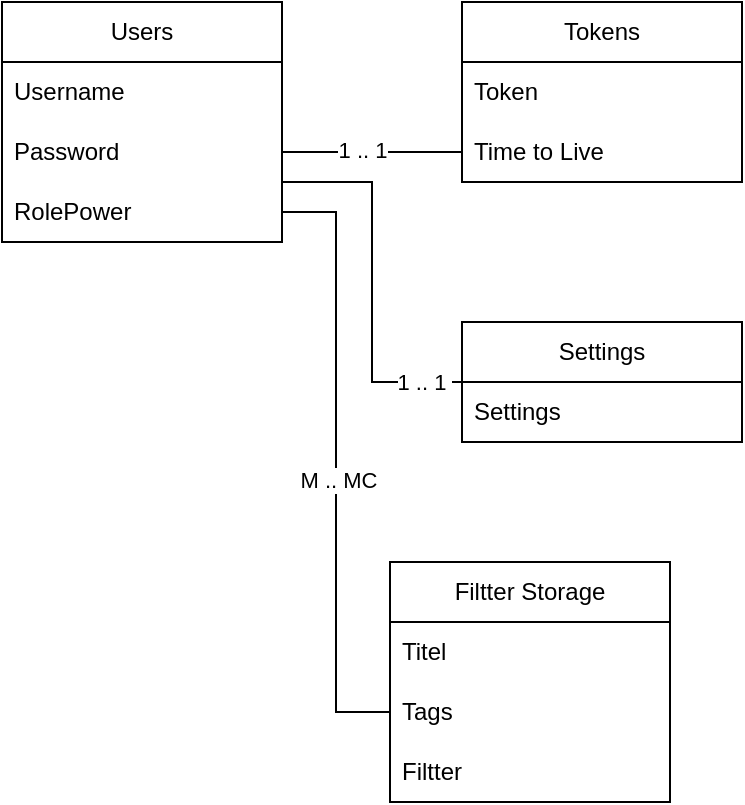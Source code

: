<mxfile version="27.0.9">
  <diagram name="Seite-1" id="PyMCewjK7tJnpjlXv3_-">
    <mxGraphModel dx="1426" dy="787" grid="1" gridSize="10" guides="1" tooltips="1" connect="1" arrows="1" fold="1" page="1" pageScale="1" pageWidth="827" pageHeight="1169" math="0" shadow="0">
      <root>
        <mxCell id="0" />
        <mxCell id="1" parent="0" />
        <mxCell id="l6um8OxGQzZTa1AcIY-f-15" style="edgeStyle=orthogonalEdgeStyle;rounded=0;orthogonalLoop=1;jettySize=auto;html=1;exitX=1;exitY=0.75;exitDx=0;exitDy=0;entryX=0;entryY=0.5;entryDx=0;entryDy=0;endArrow=none;startFill=0;" edge="1" parent="1" source="l6um8OxGQzZTa1AcIY-f-1" target="l6um8OxGQzZTa1AcIY-f-10">
          <mxGeometry relative="1" as="geometry" />
        </mxCell>
        <mxCell id="l6um8OxGQzZTa1AcIY-f-22" value="1 .. 1&amp;nbsp;" style="edgeLabel;html=1;align=center;verticalAlign=middle;resizable=0;points=[];" vertex="1" connectable="0" parent="l6um8OxGQzZTa1AcIY-f-15">
          <mxGeometry x="0.8" relative="1" as="geometry">
            <mxPoint as="offset" />
          </mxGeometry>
        </mxCell>
        <mxCell id="l6um8OxGQzZTa1AcIY-f-1" value="Users" style="swimlane;fontStyle=0;childLayout=stackLayout;horizontal=1;startSize=30;horizontalStack=0;resizeParent=1;resizeParentMax=0;resizeLast=0;collapsible=1;marginBottom=0;whiteSpace=wrap;html=1;" vertex="1" parent="1">
          <mxGeometry x="80" y="80" width="140" height="120" as="geometry" />
        </mxCell>
        <mxCell id="l6um8OxGQzZTa1AcIY-f-2" value="Username" style="text;strokeColor=none;fillColor=none;align=left;verticalAlign=middle;spacingLeft=4;spacingRight=4;overflow=hidden;points=[[0,0.5],[1,0.5]];portConstraint=eastwest;rotatable=0;whiteSpace=wrap;html=1;" vertex="1" parent="l6um8OxGQzZTa1AcIY-f-1">
          <mxGeometry y="30" width="140" height="30" as="geometry" />
        </mxCell>
        <mxCell id="l6um8OxGQzZTa1AcIY-f-3" value="Password" style="text;strokeColor=none;fillColor=none;align=left;verticalAlign=middle;spacingLeft=4;spacingRight=4;overflow=hidden;points=[[0,0.5],[1,0.5]];portConstraint=eastwest;rotatable=0;whiteSpace=wrap;html=1;" vertex="1" parent="l6um8OxGQzZTa1AcIY-f-1">
          <mxGeometry y="60" width="140" height="30" as="geometry" />
        </mxCell>
        <mxCell id="l6um8OxGQzZTa1AcIY-f-4" value="RolePower" style="text;strokeColor=none;fillColor=none;align=left;verticalAlign=middle;spacingLeft=4;spacingRight=4;overflow=hidden;points=[[0,0.5],[1,0.5]];portConstraint=eastwest;rotatable=0;whiteSpace=wrap;html=1;" vertex="1" parent="l6um8OxGQzZTa1AcIY-f-1">
          <mxGeometry y="90" width="140" height="30" as="geometry" />
        </mxCell>
        <mxCell id="l6um8OxGQzZTa1AcIY-f-6" value="Tokens" style="swimlane;fontStyle=0;childLayout=stackLayout;horizontal=1;startSize=30;horizontalStack=0;resizeParent=1;resizeParentMax=0;resizeLast=0;collapsible=1;marginBottom=0;whiteSpace=wrap;html=1;" vertex="1" parent="1">
          <mxGeometry x="310" y="80" width="140" height="90" as="geometry" />
        </mxCell>
        <mxCell id="l6um8OxGQzZTa1AcIY-f-7" value="Token" style="text;strokeColor=none;fillColor=none;align=left;verticalAlign=middle;spacingLeft=4;spacingRight=4;overflow=hidden;points=[[0,0.5],[1,0.5]];portConstraint=eastwest;rotatable=0;whiteSpace=wrap;html=1;" vertex="1" parent="l6um8OxGQzZTa1AcIY-f-6">
          <mxGeometry y="30" width="140" height="30" as="geometry" />
        </mxCell>
        <mxCell id="l6um8OxGQzZTa1AcIY-f-8" value="Time to Live" style="text;strokeColor=none;fillColor=none;align=left;verticalAlign=middle;spacingLeft=4;spacingRight=4;overflow=hidden;points=[[0,0.5],[1,0.5]];portConstraint=eastwest;rotatable=0;whiteSpace=wrap;html=1;" vertex="1" parent="l6um8OxGQzZTa1AcIY-f-6">
          <mxGeometry y="60" width="140" height="30" as="geometry" />
        </mxCell>
        <mxCell id="l6um8OxGQzZTa1AcIY-f-10" value="Settings" style="swimlane;fontStyle=0;childLayout=stackLayout;horizontal=1;startSize=30;horizontalStack=0;resizeParent=1;resizeParentMax=0;resizeLast=0;collapsible=1;marginBottom=0;whiteSpace=wrap;html=1;" vertex="1" parent="1">
          <mxGeometry x="310" y="240" width="140" height="60" as="geometry" />
        </mxCell>
        <mxCell id="l6um8OxGQzZTa1AcIY-f-11" value="Settings" style="text;strokeColor=none;fillColor=none;align=left;verticalAlign=middle;spacingLeft=4;spacingRight=4;overflow=hidden;points=[[0,0.5],[1,0.5]];portConstraint=eastwest;rotatable=0;whiteSpace=wrap;html=1;" vertex="1" parent="l6um8OxGQzZTa1AcIY-f-10">
          <mxGeometry y="30" width="140" height="30" as="geometry" />
        </mxCell>
        <mxCell id="l6um8OxGQzZTa1AcIY-f-14" style="edgeStyle=orthogonalEdgeStyle;rounded=0;orthogonalLoop=1;jettySize=auto;html=1;entryX=0;entryY=0.5;entryDx=0;entryDy=0;endArrow=none;startFill=0;" edge="1" parent="1" source="l6um8OxGQzZTa1AcIY-f-3" target="l6um8OxGQzZTa1AcIY-f-8">
          <mxGeometry relative="1" as="geometry" />
        </mxCell>
        <mxCell id="l6um8OxGQzZTa1AcIY-f-23" value="1 .. 1" style="edgeLabel;html=1;align=center;verticalAlign=middle;resizable=0;points=[];" vertex="1" connectable="0" parent="l6um8OxGQzZTa1AcIY-f-14">
          <mxGeometry x="-0.111" y="1" relative="1" as="geometry">
            <mxPoint as="offset" />
          </mxGeometry>
        </mxCell>
        <mxCell id="l6um8OxGQzZTa1AcIY-f-16" value="Filtter Storage" style="swimlane;fontStyle=0;childLayout=stackLayout;horizontal=1;startSize=30;horizontalStack=0;resizeParent=1;resizeParentMax=0;resizeLast=0;collapsible=1;marginBottom=0;whiteSpace=wrap;html=1;" vertex="1" parent="1">
          <mxGeometry x="274" y="360" width="140" height="120" as="geometry" />
        </mxCell>
        <mxCell id="l6um8OxGQzZTa1AcIY-f-17" value="Titel" style="text;strokeColor=none;fillColor=none;align=left;verticalAlign=middle;spacingLeft=4;spacingRight=4;overflow=hidden;points=[[0,0.5],[1,0.5]];portConstraint=eastwest;rotatable=0;whiteSpace=wrap;html=1;" vertex="1" parent="l6um8OxGQzZTa1AcIY-f-16">
          <mxGeometry y="30" width="140" height="30" as="geometry" />
        </mxCell>
        <mxCell id="l6um8OxGQzZTa1AcIY-f-18" value="Tags" style="text;strokeColor=none;fillColor=none;align=left;verticalAlign=middle;spacingLeft=4;spacingRight=4;overflow=hidden;points=[[0,0.5],[1,0.5]];portConstraint=eastwest;rotatable=0;whiteSpace=wrap;html=1;" vertex="1" parent="l6um8OxGQzZTa1AcIY-f-16">
          <mxGeometry y="60" width="140" height="30" as="geometry" />
        </mxCell>
        <mxCell id="l6um8OxGQzZTa1AcIY-f-19" value="Filtter" style="text;strokeColor=none;fillColor=none;align=left;verticalAlign=middle;spacingLeft=4;spacingRight=4;overflow=hidden;points=[[0,0.5],[1,0.5]];portConstraint=eastwest;rotatable=0;whiteSpace=wrap;html=1;" vertex="1" parent="l6um8OxGQzZTa1AcIY-f-16">
          <mxGeometry y="90" width="140" height="30" as="geometry" />
        </mxCell>
        <mxCell id="l6um8OxGQzZTa1AcIY-f-20" style="edgeStyle=orthogonalEdgeStyle;rounded=0;orthogonalLoop=1;jettySize=auto;html=1;exitX=1;exitY=0.5;exitDx=0;exitDy=0;entryX=0;entryY=0.5;entryDx=0;entryDy=0;endArrow=none;startFill=0;" edge="1" parent="1" source="l6um8OxGQzZTa1AcIY-f-4" target="l6um8OxGQzZTa1AcIY-f-18">
          <mxGeometry relative="1" as="geometry" />
        </mxCell>
        <mxCell id="l6um8OxGQzZTa1AcIY-f-21" value="M .. MC" style="edgeLabel;html=1;align=center;verticalAlign=middle;resizable=0;points=[];" vertex="1" connectable="0" parent="l6um8OxGQzZTa1AcIY-f-20">
          <mxGeometry x="0.059" y="1" relative="1" as="geometry">
            <mxPoint as="offset" />
          </mxGeometry>
        </mxCell>
      </root>
    </mxGraphModel>
  </diagram>
</mxfile>
